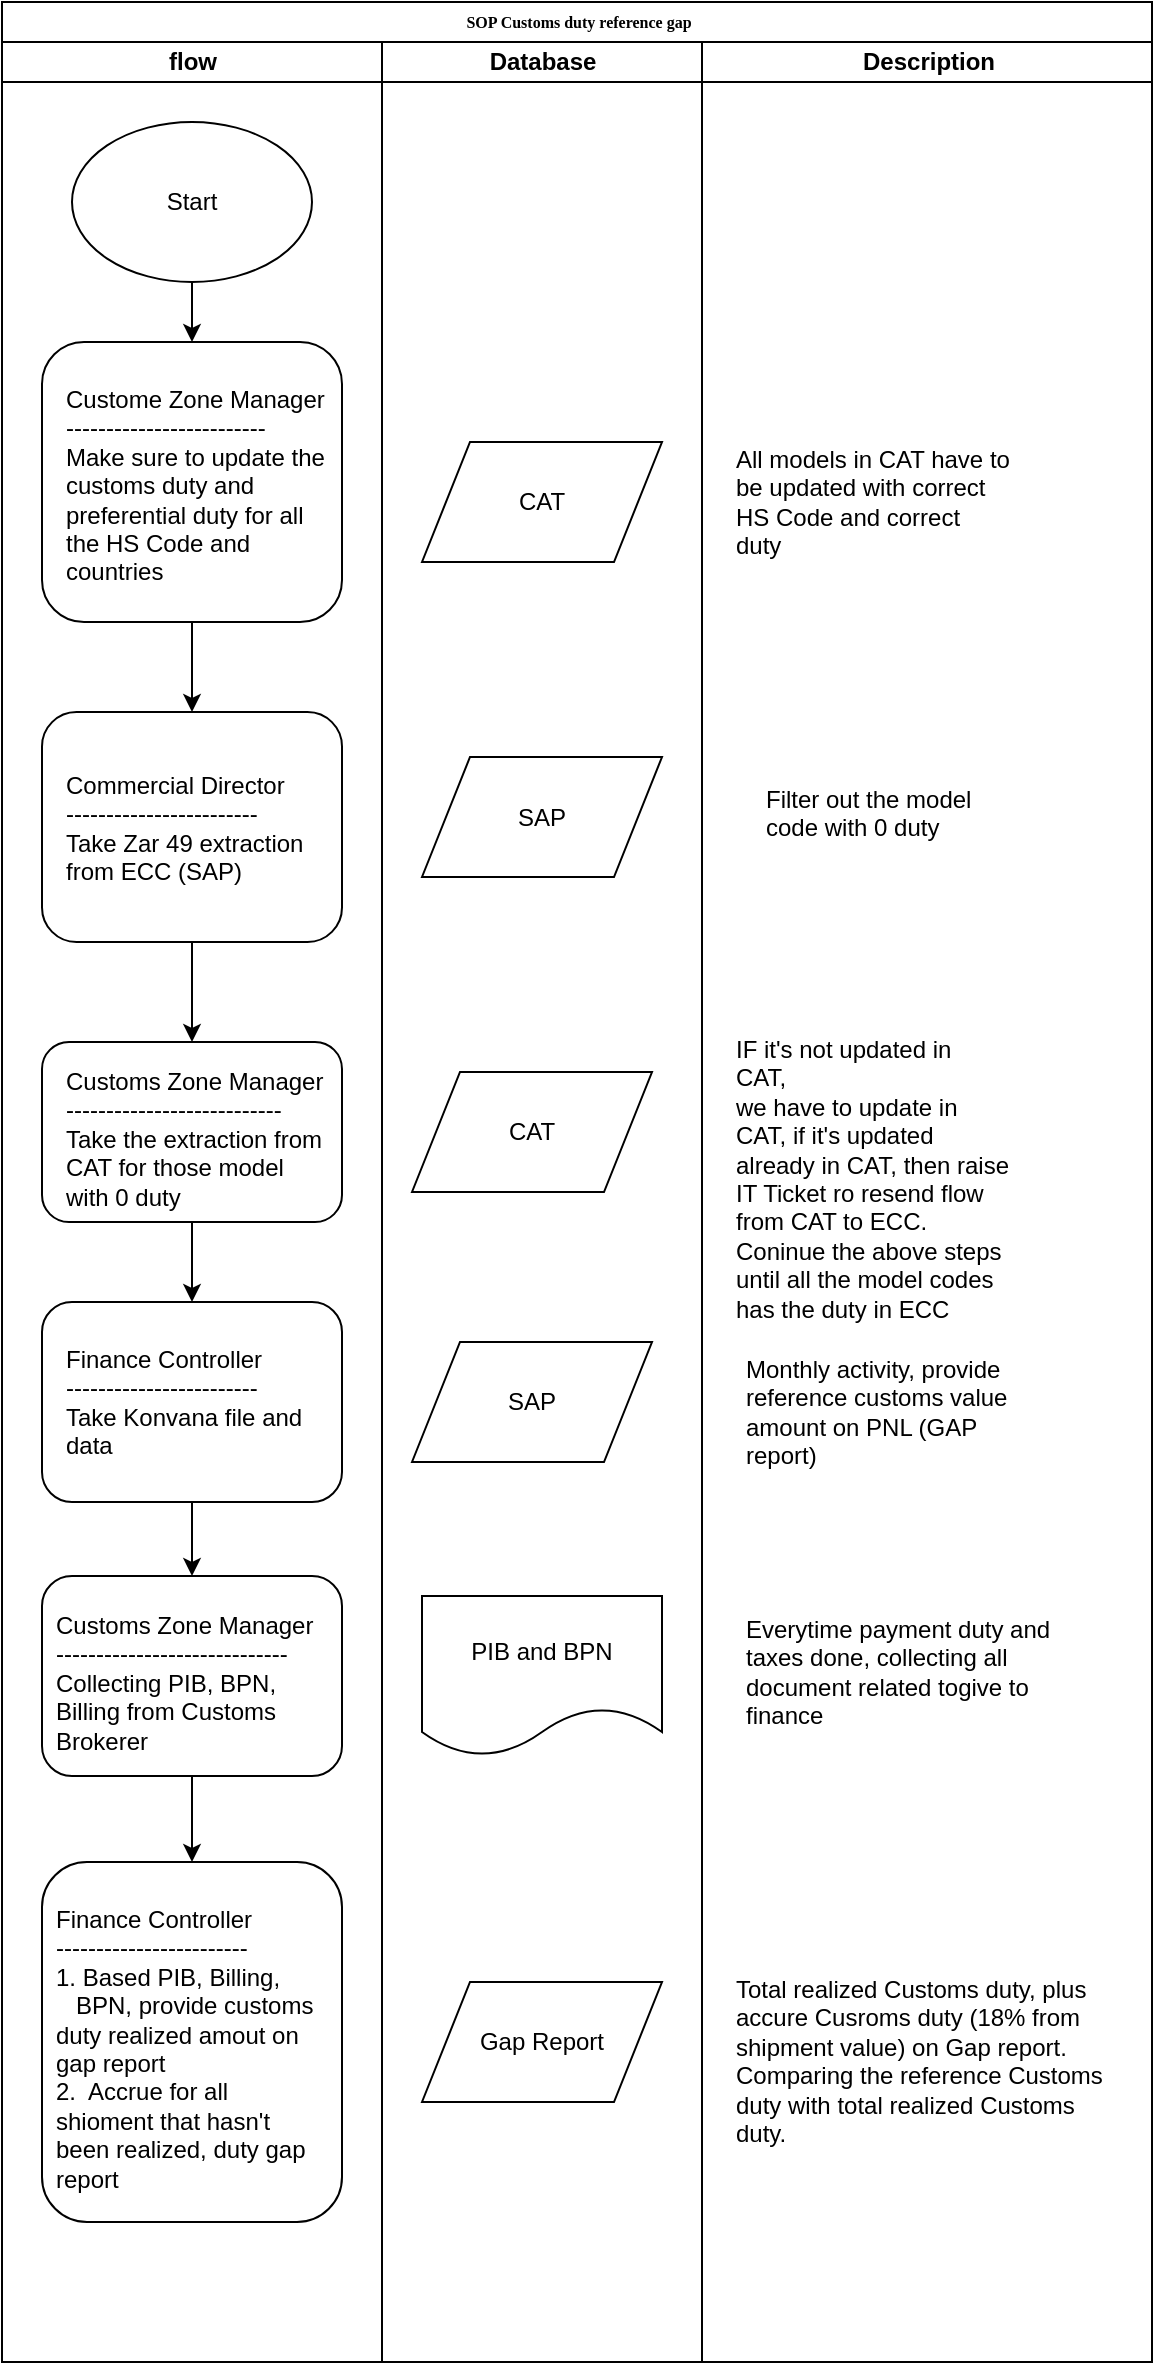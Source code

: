 <mxfile version="12.3.3" type="github" pages="1">
  <diagram name="Page-1" id="74e2e168-ea6b-b213-b513-2b3c1d86103e">
    <mxGraphModel dx="865" dy="-362" grid="1" gridSize="10" guides="1" tooltips="1" connect="1" arrows="1" fold="1" page="1" pageScale="1" pageWidth="1100" pageHeight="850" background="#ffffff" math="0" shadow="0">
      <root>
        <mxCell id="0"/>
        <mxCell id="1" parent="0"/>
        <mxCell id="L5OPisyhlvLee5xW57fV-12" value="SOP Customs duty reference gap" style="swimlane;html=1;childLayout=stackLayout;startSize=20;rounded=0;shadow=0;labelBackgroundColor=none;strokeWidth=1;fontFamily=Verdana;fontSize=8;align=center;" vertex="1" parent="1">
          <mxGeometry x="70" y="870" width="575" height="1180" as="geometry"/>
        </mxCell>
        <mxCell id="L5OPisyhlvLee5xW57fV-13" value="flow" style="swimlane;html=1;startSize=20;" vertex="1" parent="L5OPisyhlvLee5xW57fV-12">
          <mxGeometry y="20" width="190" height="1160" as="geometry"/>
        </mxCell>
        <mxCell id="L5OPisyhlvLee5xW57fV-31" value="" style="edgeStyle=orthogonalEdgeStyle;rounded=0;orthogonalLoop=1;jettySize=auto;html=1;entryX=0.5;entryY=0;entryDx=0;entryDy=0;" edge="1" parent="L5OPisyhlvLee5xW57fV-13" source="L5OPisyhlvLee5xW57fV-14" target="L5OPisyhlvLee5xW57fV-15">
          <mxGeometry relative="1" as="geometry"/>
        </mxCell>
        <mxCell id="L5OPisyhlvLee5xW57fV-14" value="Start" style="ellipse;whiteSpace=wrap;html=1;" vertex="1" parent="L5OPisyhlvLee5xW57fV-13">
          <mxGeometry x="35" y="40" width="120" height="80" as="geometry"/>
        </mxCell>
        <mxCell id="L5OPisyhlvLee5xW57fV-32" value="" style="edgeStyle=orthogonalEdgeStyle;rounded=0;orthogonalLoop=1;jettySize=auto;html=1;entryX=0.5;entryY=0;entryDx=0;entryDy=0;" edge="1" parent="L5OPisyhlvLee5xW57fV-13" source="L5OPisyhlvLee5xW57fV-15" target="L5OPisyhlvLee5xW57fV-17">
          <mxGeometry relative="1" as="geometry"/>
        </mxCell>
        <mxCell id="L5OPisyhlvLee5xW57fV-15" value="" style="rounded=1;whiteSpace=wrap;html=1;" vertex="1" parent="L5OPisyhlvLee5xW57fV-13">
          <mxGeometry x="20" y="150" width="150" height="140" as="geometry"/>
        </mxCell>
        <mxCell id="L5OPisyhlvLee5xW57fV-16" value="Custome Zone Manager&#xa;-------------------------&#xa;Make sure to update the&#xa;customs duty and&#xa;preferential duty for all&#xa;the HS Code and&#xa;countries" style="text;html=1;" vertex="1" parent="L5OPisyhlvLee5xW57fV-13">
          <mxGeometry x="30" y="165" width="160" height="110" as="geometry"/>
        </mxCell>
        <mxCell id="L5OPisyhlvLee5xW57fV-33" value="" style="edgeStyle=orthogonalEdgeStyle;rounded=0;orthogonalLoop=1;jettySize=auto;html=1;entryX=0.5;entryY=0;entryDx=0;entryDy=0;" edge="1" parent="L5OPisyhlvLee5xW57fV-13" source="L5OPisyhlvLee5xW57fV-17" target="L5OPisyhlvLee5xW57fV-19">
          <mxGeometry relative="1" as="geometry"/>
        </mxCell>
        <mxCell id="L5OPisyhlvLee5xW57fV-17" value="" style="rounded=1;whiteSpace=wrap;html=1;" vertex="1" parent="L5OPisyhlvLee5xW57fV-13">
          <mxGeometry x="20" y="335" width="150" height="115" as="geometry"/>
        </mxCell>
        <mxCell id="L5OPisyhlvLee5xW57fV-18" value="Commercial Director&#xa;------------------------&#xa;Take Zar 49 extraction&#xa;from ECC (SAP)" style="text;html=1;" vertex="1" parent="L5OPisyhlvLee5xW57fV-13">
          <mxGeometry x="30" y="357.5" width="140" height="70" as="geometry"/>
        </mxCell>
        <mxCell id="L5OPisyhlvLee5xW57fV-35" value="" style="edgeStyle=orthogonalEdgeStyle;rounded=0;orthogonalLoop=1;jettySize=auto;html=1;entryX=0.5;entryY=0;entryDx=0;entryDy=0;" edge="1" parent="L5OPisyhlvLee5xW57fV-13" source="L5OPisyhlvLee5xW57fV-19" target="L5OPisyhlvLee5xW57fV-21">
          <mxGeometry relative="1" as="geometry"/>
        </mxCell>
        <mxCell id="L5OPisyhlvLee5xW57fV-19" value="" style="rounded=1;whiteSpace=wrap;html=1;" vertex="1" parent="L5OPisyhlvLee5xW57fV-13">
          <mxGeometry x="20" y="500" width="150" height="90" as="geometry"/>
        </mxCell>
        <mxCell id="L5OPisyhlvLee5xW57fV-20" value="Customs Zone Manager&#xa;---------------------------&#xa;Take the extraction from&#xa;CAT for those model&#xa;with 0 duty" style="text;html=1;" vertex="1" parent="L5OPisyhlvLee5xW57fV-13">
          <mxGeometry x="30" y="506" width="150" height="80" as="geometry"/>
        </mxCell>
        <mxCell id="L5OPisyhlvLee5xW57fV-36" value="" style="edgeStyle=orthogonalEdgeStyle;rounded=0;orthogonalLoop=1;jettySize=auto;html=1;entryX=0.5;entryY=0;entryDx=0;entryDy=0;" edge="1" parent="L5OPisyhlvLee5xW57fV-13" source="L5OPisyhlvLee5xW57fV-21" target="L5OPisyhlvLee5xW57fV-27">
          <mxGeometry relative="1" as="geometry">
            <mxPoint x="95" y="770" as="targetPoint"/>
          </mxGeometry>
        </mxCell>
        <mxCell id="L5OPisyhlvLee5xW57fV-21" value="" style="rounded=1;whiteSpace=wrap;html=1;" vertex="1" parent="L5OPisyhlvLee5xW57fV-13">
          <mxGeometry x="20" y="630" width="150" height="100" as="geometry"/>
        </mxCell>
        <mxCell id="L5OPisyhlvLee5xW57fV-25" value="Finance Controller&#xa;------------------------&#xa;Take Konvana file and&#xa;data" style="text;html=1;" vertex="1" parent="L5OPisyhlvLee5xW57fV-13">
          <mxGeometry x="30" y="645" width="140" height="70" as="geometry"/>
        </mxCell>
        <mxCell id="L5OPisyhlvLee5xW57fV-37" value="" style="edgeStyle=orthogonalEdgeStyle;rounded=0;orthogonalLoop=1;jettySize=auto;html=1;entryX=0.5;entryY=0;entryDx=0;entryDy=0;" edge="1" parent="L5OPisyhlvLee5xW57fV-13" source="L5OPisyhlvLee5xW57fV-27" target="L5OPisyhlvLee5xW57fV-29">
          <mxGeometry relative="1" as="geometry">
            <mxPoint x="95" y="920" as="targetPoint"/>
          </mxGeometry>
        </mxCell>
        <mxCell id="L5OPisyhlvLee5xW57fV-27" value="" style="rounded=1;whiteSpace=wrap;html=1;" vertex="1" parent="L5OPisyhlvLee5xW57fV-13">
          <mxGeometry x="20" y="767" width="150" height="100" as="geometry"/>
        </mxCell>
        <mxCell id="L5OPisyhlvLee5xW57fV-28" value="Customs Zone Manager&#xa;-----------------------------&#xa;Collecting PIB, BPN,&#xa;Billing from Customs&#xa;Brokerer" style="text;html=1;" vertex="1" parent="L5OPisyhlvLee5xW57fV-13">
          <mxGeometry x="25" y="778" width="150" height="80" as="geometry"/>
        </mxCell>
        <mxCell id="L5OPisyhlvLee5xW57fV-29" value="" style="rounded=1;whiteSpace=wrap;html=1;" vertex="1" parent="L5OPisyhlvLee5xW57fV-13">
          <mxGeometry x="20" y="910" width="150" height="180" as="geometry"/>
        </mxCell>
        <mxCell id="L5OPisyhlvLee5xW57fV-30" value="Finance Controller&#xa;------------------------&#xa;1. Based PIB, Billing,     &#xa;   BPN, provide customs&#xa;duty realized amout on&#xa;gap report&#xa;2.  Accrue for all&#xa;shioment that hasn&#39;t&#xa;been realized, duty gap&#xa;report" style="text;html=1;" vertex="1" parent="L5OPisyhlvLee5xW57fV-13">
          <mxGeometry x="25" y="925" width="150" height="150" as="geometry"/>
        </mxCell>
        <mxCell id="L5OPisyhlvLee5xW57fV-22" value="Database" style="swimlane;html=1;startSize=20;" vertex="1" parent="L5OPisyhlvLee5xW57fV-12">
          <mxGeometry x="190" y="20" width="160" height="1160" as="geometry"/>
        </mxCell>
        <mxCell id="L5OPisyhlvLee5xW57fV-38" value="CAT" style="shape=parallelogram;perimeter=parallelogramPerimeter;whiteSpace=wrap;html=1;" vertex="1" parent="L5OPisyhlvLee5xW57fV-22">
          <mxGeometry x="20" y="200" width="120" height="60" as="geometry"/>
        </mxCell>
        <mxCell id="L5OPisyhlvLee5xW57fV-39" value="SAP" style="shape=parallelogram;perimeter=parallelogramPerimeter;whiteSpace=wrap;html=1;" vertex="1" parent="L5OPisyhlvLee5xW57fV-22">
          <mxGeometry x="20" y="357.5" width="120" height="60" as="geometry"/>
        </mxCell>
        <mxCell id="L5OPisyhlvLee5xW57fV-40" value="CAT" style="shape=parallelogram;perimeter=parallelogramPerimeter;whiteSpace=wrap;html=1;" vertex="1" parent="L5OPisyhlvLee5xW57fV-22">
          <mxGeometry x="15" y="515" width="120" height="60" as="geometry"/>
        </mxCell>
        <mxCell id="L5OPisyhlvLee5xW57fV-41" value="SAP" style="shape=parallelogram;perimeter=parallelogramPerimeter;whiteSpace=wrap;html=1;" vertex="1" parent="L5OPisyhlvLee5xW57fV-22">
          <mxGeometry x="15" y="650" width="120" height="60" as="geometry"/>
        </mxCell>
        <mxCell id="L5OPisyhlvLee5xW57fV-42" value="PIB and BPN" style="shape=document;whiteSpace=wrap;html=1;boundedLbl=1;" vertex="1" parent="L5OPisyhlvLee5xW57fV-22">
          <mxGeometry x="20" y="777" width="120" height="80" as="geometry"/>
        </mxCell>
        <mxCell id="L5OPisyhlvLee5xW57fV-43" value="Gap Report" style="shape=parallelogram;perimeter=parallelogramPerimeter;whiteSpace=wrap;html=1;" vertex="1" parent="L5OPisyhlvLee5xW57fV-22">
          <mxGeometry x="20" y="970" width="120" height="60" as="geometry"/>
        </mxCell>
        <mxCell id="L5OPisyhlvLee5xW57fV-23" value="Description" style="swimlane;html=1;startSize=20;" vertex="1" parent="L5OPisyhlvLee5xW57fV-12">
          <mxGeometry x="350" y="20" width="225" height="1160" as="geometry"/>
        </mxCell>
        <mxCell id="L5OPisyhlvLee5xW57fV-45" value="All models in CAT have to&#xa;be updated with correct&#xa;HS Code and correct&#xa;duty" style="text;html=1;" vertex="1" parent="L5OPisyhlvLee5xW57fV-23">
          <mxGeometry x="15" y="195" width="160" height="70" as="geometry"/>
        </mxCell>
        <mxCell id="L5OPisyhlvLee5xW57fV-46" value="Filter out the model&#xa;code with 0 duty" style="text;html=1;" vertex="1" parent="L5OPisyhlvLee5xW57fV-23">
          <mxGeometry x="30" y="364.5" width="130" height="40" as="geometry"/>
        </mxCell>
        <mxCell id="L5OPisyhlvLee5xW57fV-47" value="IF it&#39;s not updated in&#xa;CAT,&#xa;we have to update in&#xa;CAT, if it&#39;s updated&#xa;already in CAT, then raise&#xa;IT Ticket ro resend flow&#xa;from CAT to ECC.&#xa;Coninue the above steps&#xa;until all the model codes &#xa;has the duty in ECC" style="text;html=1;" vertex="1" parent="L5OPisyhlvLee5xW57fV-23">
          <mxGeometry x="15" y="490" width="160" height="150" as="geometry"/>
        </mxCell>
        <mxCell id="L5OPisyhlvLee5xW57fV-48" value="Monthly activity, provide&#xa;reference customs value&#xa;amount on PNL (GAP&#xa;report)" style="text;html=1;" vertex="1" parent="L5OPisyhlvLee5xW57fV-23">
          <mxGeometry x="20" y="650" width="160" height="70" as="geometry"/>
        </mxCell>
        <mxCell id="L5OPisyhlvLee5xW57fV-49" value="Everytime payment duty and&#xa;taxes done, collecting all&#xa;document related togive to&#xa;finance" style="text;html=1;" vertex="1" parent="L5OPisyhlvLee5xW57fV-23">
          <mxGeometry x="20" y="780" width="180" height="70" as="geometry"/>
        </mxCell>
        <mxCell id="L5OPisyhlvLee5xW57fV-50" value="Total realized Customs duty, plus&#xa;accure Cusroms duty (18% from&#xa;shipment value) on Gap report.&#xa;Comparing the reference Customs&#xa;duty with total realized Customs&#xa;duty." style="text;html=1;" vertex="1" parent="L5OPisyhlvLee5xW57fV-23">
          <mxGeometry x="15" y="960" width="210" height="100" as="geometry"/>
        </mxCell>
      </root>
    </mxGraphModel>
  </diagram>
</mxfile>
